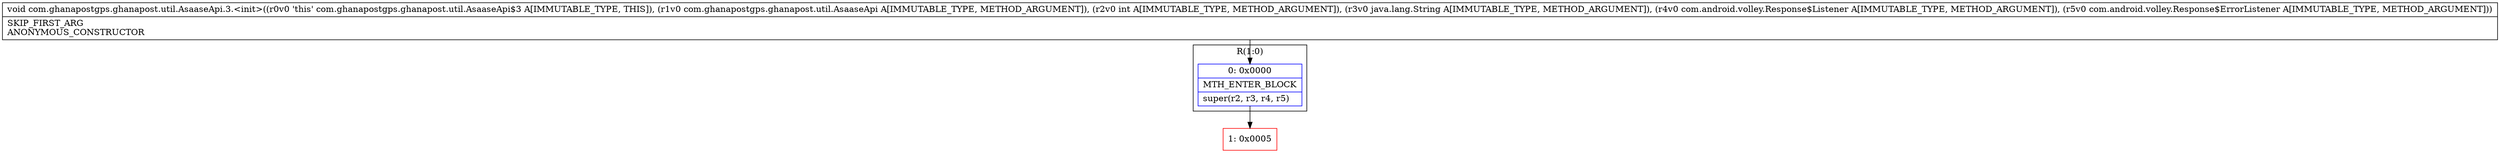 digraph "CFG forcom.ghanapostgps.ghanapost.util.AsaaseApi.3.\<init\>(Lcom\/ghanapostgps\/ghanapost\/util\/AsaaseApi;ILjava\/lang\/String;Lcom\/android\/volley\/Response$Listener;Lcom\/android\/volley\/Response$ErrorListener;)V" {
subgraph cluster_Region_1212657450 {
label = "R(1:0)";
node [shape=record,color=blue];
Node_0 [shape=record,label="{0\:\ 0x0000|MTH_ENTER_BLOCK\l|super(r2, r3, r4, r5)\l}"];
}
Node_1 [shape=record,color=red,label="{1\:\ 0x0005}"];
MethodNode[shape=record,label="{void com.ghanapostgps.ghanapost.util.AsaaseApi.3.\<init\>((r0v0 'this' com.ghanapostgps.ghanapost.util.AsaaseApi$3 A[IMMUTABLE_TYPE, THIS]), (r1v0 com.ghanapostgps.ghanapost.util.AsaaseApi A[IMMUTABLE_TYPE, METHOD_ARGUMENT]), (r2v0 int A[IMMUTABLE_TYPE, METHOD_ARGUMENT]), (r3v0 java.lang.String A[IMMUTABLE_TYPE, METHOD_ARGUMENT]), (r4v0 com.android.volley.Response$Listener A[IMMUTABLE_TYPE, METHOD_ARGUMENT]), (r5v0 com.android.volley.Response$ErrorListener A[IMMUTABLE_TYPE, METHOD_ARGUMENT]))  | SKIP_FIRST_ARG\lANONYMOUS_CONSTRUCTOR\l}"];
MethodNode -> Node_0;
Node_0 -> Node_1;
}

